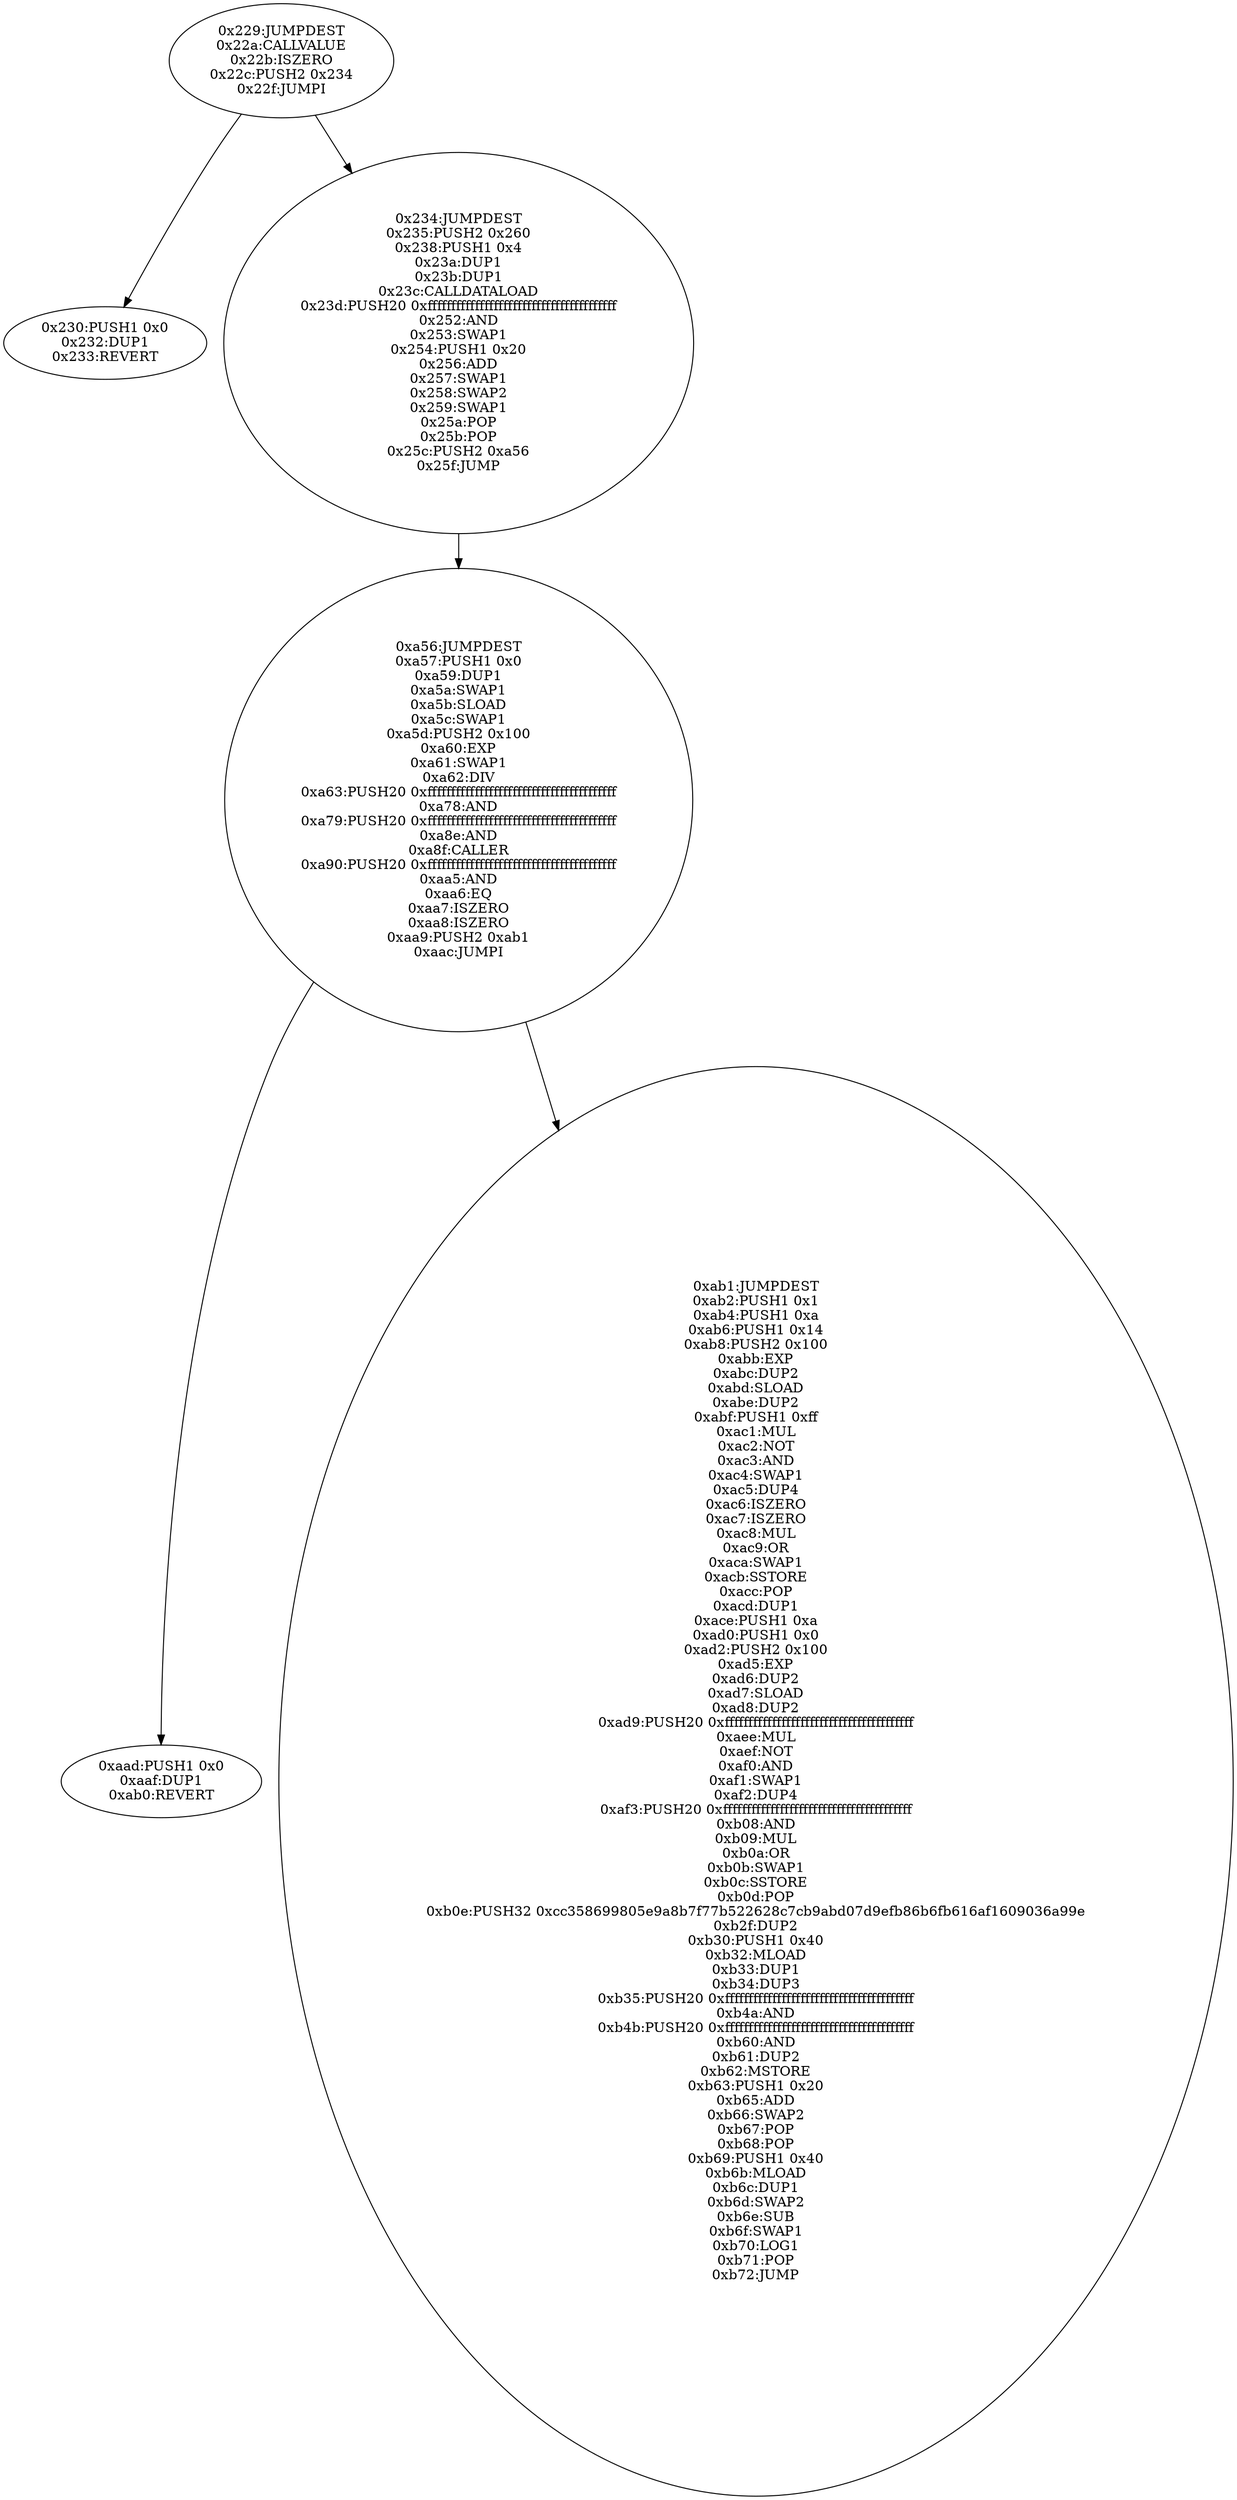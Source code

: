 digraph{
553[label="0x229:JUMPDEST
0x22a:CALLVALUE
0x22b:ISZERO
0x22c:PUSH2 0x234
0x22f:JUMPI"]
553 -> 560
553 -> 564
560[label="0x230:PUSH1 0x0
0x232:DUP1
0x233:REVERT"]
564[label="0x234:JUMPDEST
0x235:PUSH2 0x260
0x238:PUSH1 0x4
0x23a:DUP1
0x23b:DUP1
0x23c:CALLDATALOAD
0x23d:PUSH20 0xffffffffffffffffffffffffffffffffffffffff
0x252:AND
0x253:SWAP1
0x254:PUSH1 0x20
0x256:ADD
0x257:SWAP1
0x258:SWAP2
0x259:SWAP1
0x25a:POP
0x25b:POP
0x25c:PUSH2 0xa56
0x25f:JUMP"]
564 -> 2646
2646[label="0xa56:JUMPDEST
0xa57:PUSH1 0x0
0xa59:DUP1
0xa5a:SWAP1
0xa5b:SLOAD
0xa5c:SWAP1
0xa5d:PUSH2 0x100
0xa60:EXP
0xa61:SWAP1
0xa62:DIV
0xa63:PUSH20 0xffffffffffffffffffffffffffffffffffffffff
0xa78:AND
0xa79:PUSH20 0xffffffffffffffffffffffffffffffffffffffff
0xa8e:AND
0xa8f:CALLER
0xa90:PUSH20 0xffffffffffffffffffffffffffffffffffffffff
0xaa5:AND
0xaa6:EQ
0xaa7:ISZERO
0xaa8:ISZERO
0xaa9:PUSH2 0xab1
0xaac:JUMPI"]
2646 -> 2733
2646 -> 2737
2733[label="0xaad:PUSH1 0x0
0xaaf:DUP1
0xab0:REVERT"]
2737[label="0xab1:JUMPDEST
0xab2:PUSH1 0x1
0xab4:PUSH1 0xa
0xab6:PUSH1 0x14
0xab8:PUSH2 0x100
0xabb:EXP
0xabc:DUP2
0xabd:SLOAD
0xabe:DUP2
0xabf:PUSH1 0xff
0xac1:MUL
0xac2:NOT
0xac3:AND
0xac4:SWAP1
0xac5:DUP4
0xac6:ISZERO
0xac7:ISZERO
0xac8:MUL
0xac9:OR
0xaca:SWAP1
0xacb:SSTORE
0xacc:POP
0xacd:DUP1
0xace:PUSH1 0xa
0xad0:PUSH1 0x0
0xad2:PUSH2 0x100
0xad5:EXP
0xad6:DUP2
0xad7:SLOAD
0xad8:DUP2
0xad9:PUSH20 0xffffffffffffffffffffffffffffffffffffffff
0xaee:MUL
0xaef:NOT
0xaf0:AND
0xaf1:SWAP1
0xaf2:DUP4
0xaf3:PUSH20 0xffffffffffffffffffffffffffffffffffffffff
0xb08:AND
0xb09:MUL
0xb0a:OR
0xb0b:SWAP1
0xb0c:SSTORE
0xb0d:POP
0xb0e:PUSH32 0xcc358699805e9a8b7f77b522628c7cb9abd07d9efb86b6fb616af1609036a99e
0xb2f:DUP2
0xb30:PUSH1 0x40
0xb32:MLOAD
0xb33:DUP1
0xb34:DUP3
0xb35:PUSH20 0xffffffffffffffffffffffffffffffffffffffff
0xb4a:AND
0xb4b:PUSH20 0xffffffffffffffffffffffffffffffffffffffff
0xb60:AND
0xb61:DUP2
0xb62:MSTORE
0xb63:PUSH1 0x20
0xb65:ADD
0xb66:SWAP2
0xb67:POP
0xb68:POP
0xb69:PUSH1 0x40
0xb6b:MLOAD
0xb6c:DUP1
0xb6d:SWAP2
0xb6e:SUB
0xb6f:SWAP1
0xb70:LOG1
0xb71:POP
0xb72:JUMP"]

}